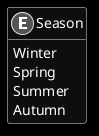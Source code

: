 ﻿@startuml
skinparam monochrome reverse
hide empty members

enum Season {
    Winter
    Spring
    Summer
    Autumn
}

@enduml

